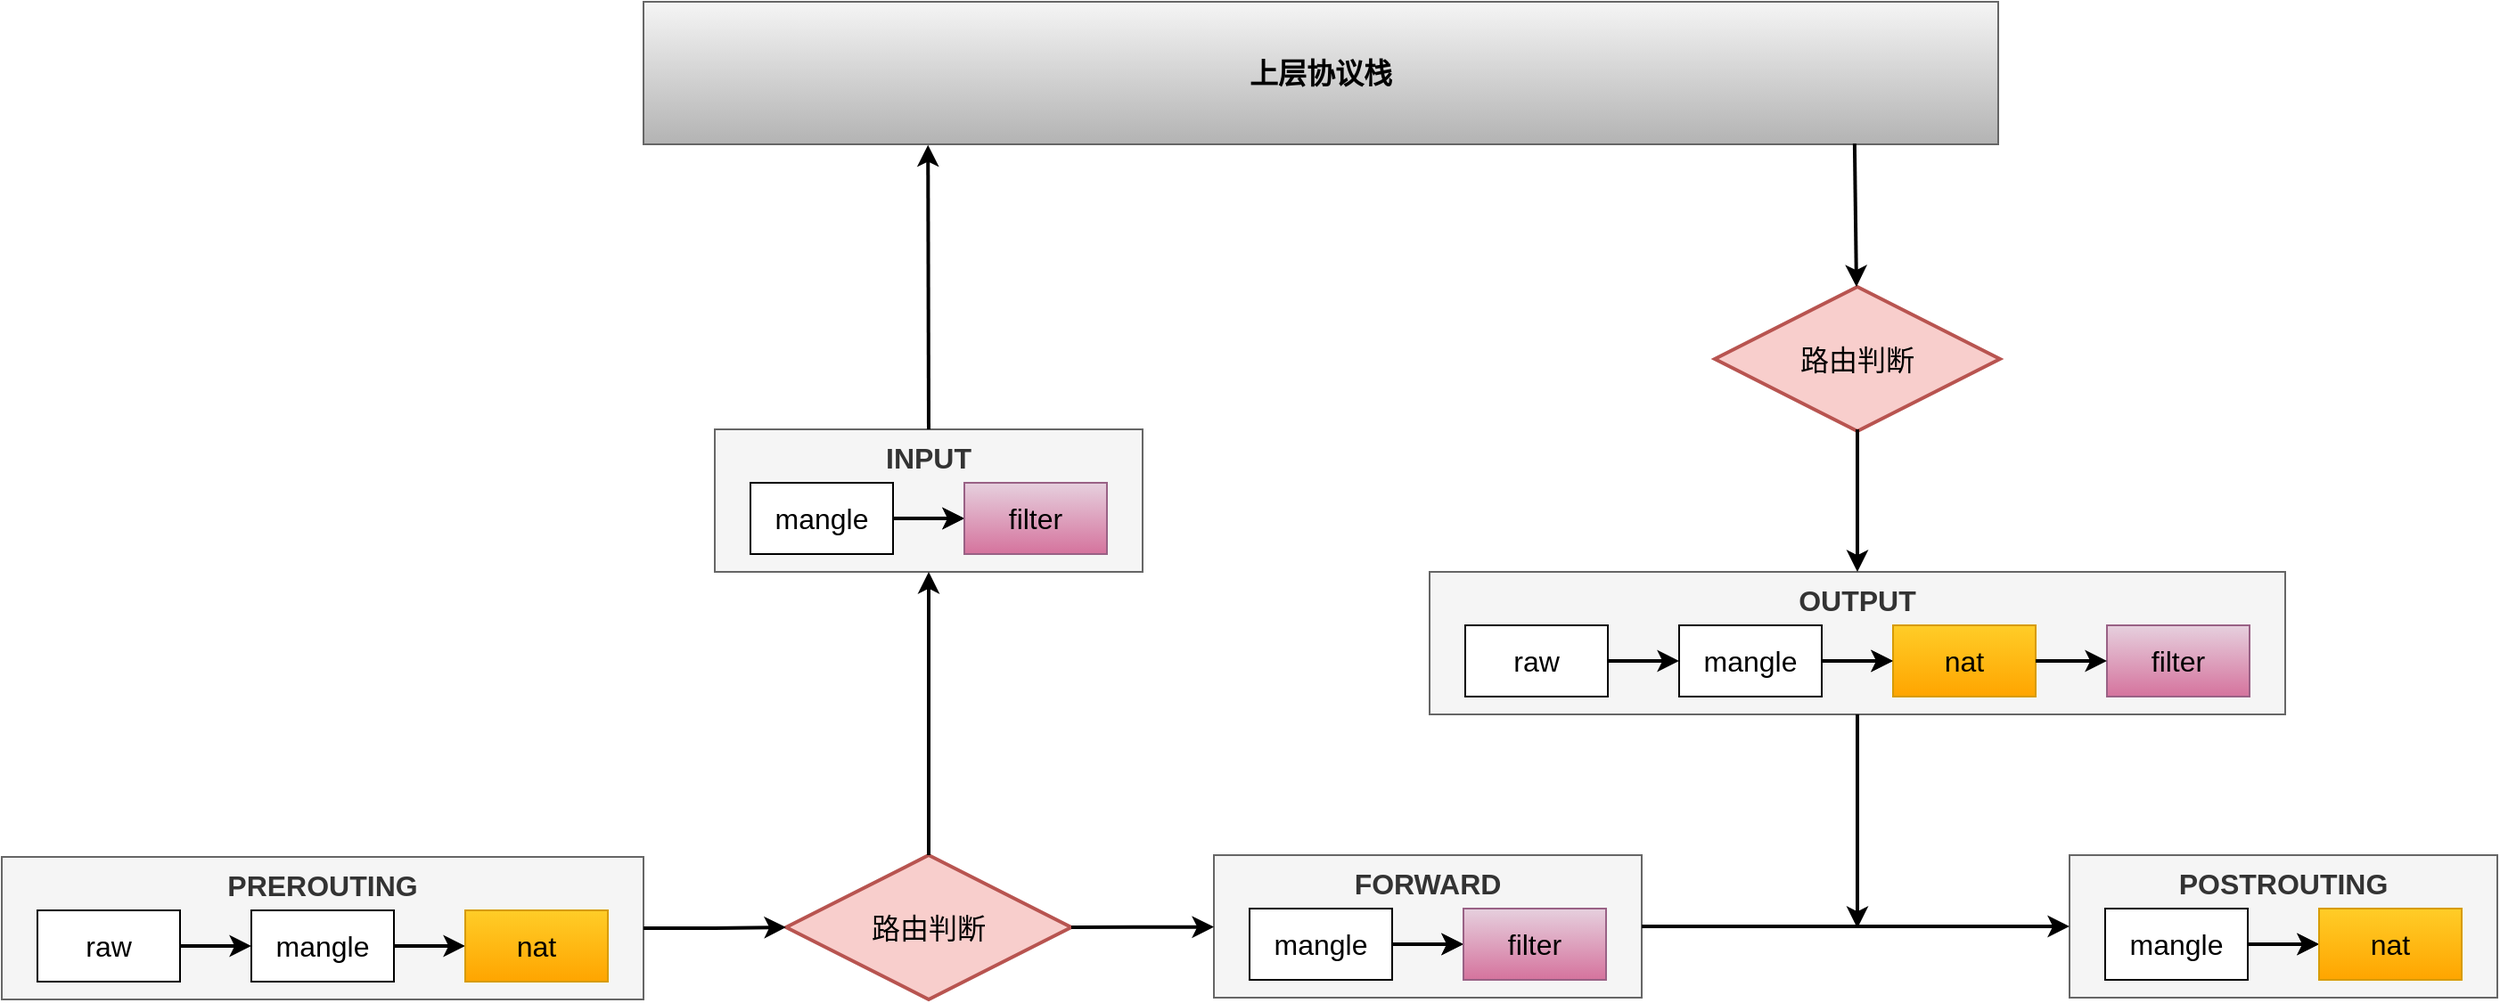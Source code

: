 <mxfile version="14.6.13" type="device"><diagram id="pNaBs3AV0nKBOBnQQBJV" name="第 1 页"><mxGraphModel dx="2125" dy="822" grid="1" gridSize="10" guides="1" tooltips="1" connect="1" arrows="1" fold="1" page="1" pageScale="1" pageWidth="827" pageHeight="1169" math="0" shadow="0"><root><mxCell id="0"/><mxCell id="1" parent="0"/><mxCell id="Tct9Qz3CFLtTF8MP_4Y4-1" value="&lt;font style=&quot;font-size: 16px&quot;&gt;路由判断&lt;/font&gt;" style="strokeWidth=2;html=1;shape=mxgraph.flowchart.decision;whiteSpace=wrap;fillColor=#f8cecc;strokeColor=#b85450;" parent="1" vertex="1"><mxGeometry x="400" y="639" width="160" height="81" as="geometry"/></mxCell><mxCell id="Tct9Qz3CFLtTF8MP_4Y4-2" value="&lt;div&gt;&lt;span&gt;&lt;font style=&quot;font-size: 16px&quot;&gt;&lt;b&gt;PREROUTING&lt;/b&gt;&lt;/font&gt;&lt;/span&gt;&lt;/div&gt;" style="rounded=0;whiteSpace=wrap;html=1;fillColor=#f5f5f5;strokeColor=#666666;fontColor=#333333;align=center;labelPosition=center;verticalLabelPosition=middle;verticalAlign=top;" parent="1" vertex="1"><mxGeometry x="-40" y="640" width="360" height="80" as="geometry"/></mxCell><mxCell id="Tct9Qz3CFLtTF8MP_4Y4-10" value="&lt;font style=&quot;font-size: 16px&quot;&gt;raw&lt;/font&gt;" style="rounded=0;whiteSpace=wrap;html=1;" parent="1" vertex="1"><mxGeometry x="-20" y="670" width="80" height="40" as="geometry"/></mxCell><mxCell id="Tct9Qz3CFLtTF8MP_4Y4-18" value="" style="edgeStyle=orthogonalEdgeStyle;rounded=0;orthogonalLoop=1;jettySize=auto;html=1;strokeWidth=2;" parent="1" source="Tct9Qz3CFLtTF8MP_4Y4-11" target="Tct9Qz3CFLtTF8MP_4Y4-13" edge="1"><mxGeometry relative="1" as="geometry"/></mxCell><mxCell id="Tct9Qz3CFLtTF8MP_4Y4-11" value="&lt;font style=&quot;font-size: 16px&quot;&gt;mangle&lt;/font&gt;" style="rounded=0;whiteSpace=wrap;html=1;" parent="1" vertex="1"><mxGeometry x="100" y="670" width="80" height="40" as="geometry"/></mxCell><mxCell id="Tct9Qz3CFLtTF8MP_4Y4-12" value="" style="endArrow=classic;html=1;strokeWidth=2;exitX=1;exitY=0.5;exitDx=0;exitDy=0;" parent="1" source="Tct9Qz3CFLtTF8MP_4Y4-10" target="Tct9Qz3CFLtTF8MP_4Y4-11" edge="1"><mxGeometry width="50" height="50" relative="1" as="geometry"><mxPoint x="100" y="870" as="sourcePoint"/><mxPoint x="150" y="820" as="targetPoint"/></mxGeometry></mxCell><mxCell id="Tct9Qz3CFLtTF8MP_4Y4-13" value="&lt;font style=&quot;font-size: 16px&quot;&gt;nat&lt;/font&gt;" style="rounded=0;whiteSpace=wrap;html=1;fillColor=#ffcd28;strokeColor=#d79b00;gradientColor=#ffa500;" parent="1" vertex="1"><mxGeometry x="220" y="670" width="80" height="40" as="geometry"/></mxCell><mxCell id="Tct9Qz3CFLtTF8MP_4Y4-19" value="&lt;div&gt;&lt;span&gt;&lt;font style=&quot;font-size: 16px&quot;&gt;&lt;b&gt;INPUT&lt;/b&gt;&lt;/font&gt;&lt;/span&gt;&lt;/div&gt;" style="rounded=0;whiteSpace=wrap;html=1;fillColor=#f5f5f5;strokeColor=#666666;fontColor=#333333;align=center;labelPosition=center;verticalLabelPosition=middle;verticalAlign=top;" parent="1" vertex="1"><mxGeometry x="360" y="400" width="240" height="80" as="geometry"/></mxCell><mxCell id="Tct9Qz3CFLtTF8MP_4Y4-21" value="" style="edgeStyle=orthogonalEdgeStyle;rounded=0;orthogonalLoop=1;jettySize=auto;html=1;strokeWidth=2;" parent="1" source="Tct9Qz3CFLtTF8MP_4Y4-22" edge="1"><mxGeometry relative="1" as="geometry"><mxPoint x="500" y="450" as="targetPoint"/></mxGeometry></mxCell><mxCell id="Tct9Qz3CFLtTF8MP_4Y4-22" value="&lt;font style=&quot;font-size: 16px&quot;&gt;mangle&lt;/font&gt;" style="rounded=0;whiteSpace=wrap;html=1;" parent="1" vertex="1"><mxGeometry x="380" y="430" width="80" height="40" as="geometry"/></mxCell><mxCell id="Tct9Qz3CFLtTF8MP_4Y4-25" value="" style="endArrow=classic;html=1;strokeWidth=2;exitX=1;exitY=0.5;exitDx=0;exitDy=0;entryX=0;entryY=0.5;entryDx=0;entryDy=0;" parent="1" source="Tct9Qz3CFLtTF8MP_4Y4-22" edge="1"><mxGeometry width="50" height="50" relative="1" as="geometry"><mxPoint x="620" y="630" as="sourcePoint"/><mxPoint x="500" y="450" as="targetPoint"/></mxGeometry></mxCell><mxCell id="Tct9Qz3CFLtTF8MP_4Y4-26" value="&lt;font style=&quot;font-size: 16px&quot;&gt;filter&lt;/font&gt;" style="rounded=0;whiteSpace=wrap;html=1;fillColor=#e6d0de;strokeColor=#996185;gradientColor=#d5739d;" parent="1" vertex="1"><mxGeometry x="500" y="430" width="80" height="40" as="geometry"/></mxCell><mxCell id="Tct9Qz3CFLtTF8MP_4Y4-28" value="" style="edgeStyle=orthogonalEdgeStyle;rounded=0;orthogonalLoop=1;jettySize=auto;html=1;strokeWidth=2;exitX=1;exitY=0.5;exitDx=0;exitDy=0;" parent="1" source="Tct9Qz3CFLtTF8MP_4Y4-2" target="Tct9Qz3CFLtTF8MP_4Y4-1" edge="1"><mxGeometry relative="1" as="geometry"><mxPoint x="190" y="700" as="sourcePoint"/><mxPoint x="230" y="700" as="targetPoint"/></mxGeometry></mxCell><mxCell id="Tct9Qz3CFLtTF8MP_4Y4-29" value="&lt;div&gt;&lt;span&gt;&lt;font style=&quot;font-size: 16px&quot;&gt;&lt;b&gt;OUTPUT&lt;/b&gt;&lt;/font&gt;&lt;/span&gt;&lt;/div&gt;" style="rounded=0;whiteSpace=wrap;html=1;fillColor=#f5f5f5;strokeColor=#666666;fontColor=#333333;align=center;labelPosition=center;verticalLabelPosition=middle;verticalAlign=top;" parent="1" vertex="1"><mxGeometry x="761" y="480" width="480" height="80" as="geometry"/></mxCell><mxCell id="Tct9Qz3CFLtTF8MP_4Y4-30" value="&lt;font style=&quot;font-size: 16px&quot;&gt;raw&lt;/font&gt;" style="rounded=0;whiteSpace=wrap;html=1;" parent="1" vertex="1"><mxGeometry x="781" y="510" width="80" height="40" as="geometry"/></mxCell><mxCell id="Tct9Qz3CFLtTF8MP_4Y4-31" value="" style="edgeStyle=orthogonalEdgeStyle;rounded=0;orthogonalLoop=1;jettySize=auto;html=1;strokeWidth=2;" parent="1" source="Tct9Qz3CFLtTF8MP_4Y4-32" target="Tct9Qz3CFLtTF8MP_4Y4-34" edge="1"><mxGeometry relative="1" as="geometry"/></mxCell><mxCell id="Tct9Qz3CFLtTF8MP_4Y4-32" value="&lt;font style=&quot;font-size: 16px&quot;&gt;mangle&lt;/font&gt;" style="rounded=0;whiteSpace=wrap;html=1;" parent="1" vertex="1"><mxGeometry x="901" y="510" width="80" height="40" as="geometry"/></mxCell><mxCell id="Tct9Qz3CFLtTF8MP_4Y4-33" value="" style="endArrow=classic;html=1;strokeWidth=2;exitX=1;exitY=0.5;exitDx=0;exitDy=0;" parent="1" source="Tct9Qz3CFLtTF8MP_4Y4-30" target="Tct9Qz3CFLtTF8MP_4Y4-32" edge="1"><mxGeometry width="50" height="50" relative="1" as="geometry"><mxPoint x="901" y="710" as="sourcePoint"/><mxPoint x="951" y="660" as="targetPoint"/></mxGeometry></mxCell><mxCell id="Tct9Qz3CFLtTF8MP_4Y4-34" value="&lt;font style=&quot;font-size: 16px&quot;&gt;nat&lt;/font&gt;" style="rounded=0;whiteSpace=wrap;html=1;fillColor=#ffcd28;strokeColor=#d79b00;gradientColor=#ffa500;" parent="1" vertex="1"><mxGeometry x="1021" y="510" width="80" height="40" as="geometry"/></mxCell><mxCell id="Tct9Qz3CFLtTF8MP_4Y4-35" value="" style="endArrow=classic;html=1;strokeWidth=2;exitX=1;exitY=0.5;exitDx=0;exitDy=0;entryX=0;entryY=0.5;entryDx=0;entryDy=0;" parent="1" source="Tct9Qz3CFLtTF8MP_4Y4-32" target="Tct9Qz3CFLtTF8MP_4Y4-34" edge="1"><mxGeometry width="50" height="50" relative="1" as="geometry"><mxPoint x="1141" y="710" as="sourcePoint"/><mxPoint x="1141" y="530" as="targetPoint"/></mxGeometry></mxCell><mxCell id="Tct9Qz3CFLtTF8MP_4Y4-36" value="&lt;font style=&quot;font-size: 16px&quot;&gt;filter&lt;/font&gt;" style="rounded=0;whiteSpace=wrap;html=1;fillColor=#e6d0de;strokeColor=#996185;gradientColor=#d5739d;" parent="1" vertex="1"><mxGeometry x="1141" y="510" width="80" height="40" as="geometry"/></mxCell><mxCell id="Tct9Qz3CFLtTF8MP_4Y4-37" value="" style="endArrow=classic;html=1;strokeWidth=2;exitX=1;exitY=0.5;exitDx=0;exitDy=0;entryX=0;entryY=0.5;entryDx=0;entryDy=0;" parent="1" target="Tct9Qz3CFLtTF8MP_4Y4-36" edge="1"><mxGeometry width="50" height="50" relative="1" as="geometry"><mxPoint x="1101" y="530" as="sourcePoint"/><mxPoint x="1261" y="530" as="targetPoint"/></mxGeometry></mxCell><mxCell id="Tct9Qz3CFLtTF8MP_4Y4-39" value="&lt;div&gt;&lt;span&gt;&lt;font style=&quot;font-size: 16px&quot;&gt;&lt;b&gt;FORWARD&lt;/b&gt;&lt;/font&gt;&lt;/span&gt;&lt;/div&gt;" style="rounded=0;whiteSpace=wrap;html=1;fillColor=#f5f5f5;strokeColor=#666666;fontColor=#333333;align=center;labelPosition=center;verticalLabelPosition=middle;verticalAlign=top;" parent="1" vertex="1"><mxGeometry x="640" y="639" width="240" height="80" as="geometry"/></mxCell><mxCell id="Tct9Qz3CFLtTF8MP_4Y4-40" value="" style="edgeStyle=orthogonalEdgeStyle;rounded=0;orthogonalLoop=1;jettySize=auto;html=1;strokeWidth=2;" parent="1" source="Tct9Qz3CFLtTF8MP_4Y4-41" edge="1"><mxGeometry relative="1" as="geometry"><mxPoint x="780" y="689" as="targetPoint"/></mxGeometry></mxCell><mxCell id="Tct9Qz3CFLtTF8MP_4Y4-41" value="&lt;font style=&quot;font-size: 16px&quot;&gt;mangle&lt;/font&gt;" style="rounded=0;whiteSpace=wrap;html=1;" parent="1" vertex="1"><mxGeometry x="660" y="669" width="80" height="40" as="geometry"/></mxCell><mxCell id="Tct9Qz3CFLtTF8MP_4Y4-42" value="" style="endArrow=classic;html=1;strokeWidth=2;exitX=1;exitY=0.5;exitDx=0;exitDy=0;entryX=0;entryY=0.5;entryDx=0;entryDy=0;" parent="1" source="Tct9Qz3CFLtTF8MP_4Y4-41" edge="1"><mxGeometry width="50" height="50" relative="1" as="geometry"><mxPoint x="900" y="869" as="sourcePoint"/><mxPoint x="780" y="689" as="targetPoint"/></mxGeometry></mxCell><mxCell id="Tct9Qz3CFLtTF8MP_4Y4-43" value="&lt;font style=&quot;font-size: 16px&quot;&gt;filter&lt;/font&gt;" style="rounded=0;whiteSpace=wrap;html=1;fillColor=#e6d0de;strokeColor=#996185;gradientColor=#d5739d;" parent="1" vertex="1"><mxGeometry x="780" y="669" width="80" height="40" as="geometry"/></mxCell><mxCell id="Tct9Qz3CFLtTF8MP_4Y4-45" value="" style="endArrow=classic;html=1;strokeWidth=2;exitX=1;exitY=0.5;exitDx=0;exitDy=0;exitPerimeter=0;" parent="1" source="Tct9Qz3CFLtTF8MP_4Y4-1" target="Tct9Qz3CFLtTF8MP_4Y4-39" edge="1"><mxGeometry width="50" height="50" relative="1" as="geometry"><mxPoint x="590" y="460" as="sourcePoint"/><mxPoint x="640" y="410" as="targetPoint"/></mxGeometry></mxCell><mxCell id="Tct9Qz3CFLtTF8MP_4Y4-46" value="&lt;font style=&quot;font-size: 16px&quot;&gt;路由判断&lt;/font&gt;" style="strokeWidth=2;html=1;shape=mxgraph.flowchart.decision;whiteSpace=wrap;fillColor=#f8cecc;strokeColor=#b85450;" parent="1" vertex="1"><mxGeometry x="921" y="320" width="160" height="81" as="geometry"/></mxCell><mxCell id="Tct9Qz3CFLtTF8MP_4Y4-47" value="" style="endArrow=classic;html=1;strokeWidth=2;exitX=0.5;exitY=1;exitDx=0;exitDy=0;" parent="1" source="Tct9Qz3CFLtTF8MP_4Y4-29" edge="1"><mxGeometry width="50" height="50" relative="1" as="geometry"><mxPoint x="1050" y="580" as="sourcePoint"/><mxPoint x="1001" y="680" as="targetPoint"/></mxGeometry></mxCell><mxCell id="Tct9Qz3CFLtTF8MP_4Y4-48" value="" style="endArrow=classic;html=1;strokeWidth=2;exitX=0.5;exitY=0;exitDx=0;exitDy=0;exitPerimeter=0;" parent="1" source="Tct9Qz3CFLtTF8MP_4Y4-1" edge="1"><mxGeometry width="50" height="50" relative="1" as="geometry"><mxPoint x="1011" y="490" as="sourcePoint"/><mxPoint x="480" y="480" as="targetPoint"/></mxGeometry></mxCell><mxCell id="Tct9Qz3CFLtTF8MP_4Y4-49" value="&lt;span style=&quot;font-size: 16px&quot;&gt;&lt;b&gt;上层协议栈&lt;/b&gt;&lt;/span&gt;" style="rounded=0;whiteSpace=wrap;html=1;fillColor=#f5f5f5;strokeColor=#666666;align=center;labelPosition=center;verticalLabelPosition=middle;verticalAlign=middle;gradientColor=#b3b3b3;" parent="1" vertex="1"><mxGeometry x="320" y="160" width="760" height="80" as="geometry"/></mxCell><mxCell id="Tct9Qz3CFLtTF8MP_4Y4-50" value="" style="endArrow=classic;html=1;strokeWidth=2;exitX=0.5;exitY=0;exitDx=0;exitDy=0;entryX=0.21;entryY=1.004;entryDx=0;entryDy=0;entryPerimeter=0;" parent="1" source="Tct9Qz3CFLtTF8MP_4Y4-19" target="Tct9Qz3CFLtTF8MP_4Y4-49" edge="1"><mxGeometry width="50" height="50" relative="1" as="geometry"><mxPoint x="490" y="649" as="sourcePoint"/><mxPoint x="482" y="241" as="targetPoint"/></mxGeometry></mxCell><mxCell id="Tct9Qz3CFLtTF8MP_4Y4-51" value="" style="endArrow=classic;html=1;strokeWidth=2;exitX=0.894;exitY=0.995;exitDx=0;exitDy=0;exitPerimeter=0;" parent="1" source="Tct9Qz3CFLtTF8MP_4Y4-49" target="Tct9Qz3CFLtTF8MP_4Y4-46" edge="1"><mxGeometry width="50" height="50" relative="1" as="geometry"><mxPoint x="1011" y="490" as="sourcePoint"/><mxPoint x="1011" y="410" as="targetPoint"/></mxGeometry></mxCell><mxCell id="Tct9Qz3CFLtTF8MP_4Y4-62" value="&lt;span style=&quot;font-size: 16px&quot;&gt;&lt;b&gt;POSTROUTING&lt;/b&gt;&lt;/span&gt;" style="rounded=0;whiteSpace=wrap;html=1;fillColor=#f5f5f5;strokeColor=#666666;fontColor=#333333;align=center;labelPosition=center;verticalLabelPosition=middle;verticalAlign=top;" parent="1" vertex="1"><mxGeometry x="1120" y="639" width="240" height="80" as="geometry"/></mxCell><mxCell id="Tct9Qz3CFLtTF8MP_4Y4-63" value="" style="edgeStyle=orthogonalEdgeStyle;rounded=0;orthogonalLoop=1;jettySize=auto;html=1;strokeWidth=2;" parent="1" source="Tct9Qz3CFLtTF8MP_4Y4-64" edge="1"><mxGeometry relative="1" as="geometry"><mxPoint x="1260" y="689" as="targetPoint"/></mxGeometry></mxCell><mxCell id="Tct9Qz3CFLtTF8MP_4Y4-64" value="&lt;font style=&quot;font-size: 16px&quot;&gt;mangle&lt;/font&gt;" style="rounded=0;whiteSpace=wrap;html=1;" parent="1" vertex="1"><mxGeometry x="1140" y="669" width="80" height="40" as="geometry"/></mxCell><mxCell id="Tct9Qz3CFLtTF8MP_4Y4-65" value="" style="endArrow=classic;html=1;strokeWidth=2;exitX=1;exitY=0.5;exitDx=0;exitDy=0;entryX=0;entryY=0.5;entryDx=0;entryDy=0;" parent="1" source="Tct9Qz3CFLtTF8MP_4Y4-64" edge="1"><mxGeometry width="50" height="50" relative="1" as="geometry"><mxPoint x="1380" y="869" as="sourcePoint"/><mxPoint x="1260" y="689" as="targetPoint"/></mxGeometry></mxCell><mxCell id="Tct9Qz3CFLtTF8MP_4Y4-66" value="&lt;span style=&quot;font-size: 16px&quot;&gt;nat&lt;/span&gt;" style="rounded=0;whiteSpace=wrap;html=1;fillColor=#ffcd28;strokeColor=#d79b00;gradientColor=#ffa500;" parent="1" vertex="1"><mxGeometry x="1260" y="669" width="80" height="40" as="geometry"/></mxCell><mxCell id="Tct9Qz3CFLtTF8MP_4Y4-67" value="" style="endArrow=classic;html=1;strokeWidth=2;exitX=1;exitY=0.5;exitDx=0;exitDy=0;" parent="1" source="Tct9Qz3CFLtTF8MP_4Y4-39" target="Tct9Qz3CFLtTF8MP_4Y4-62" edge="1"><mxGeometry width="50" height="50" relative="1" as="geometry"><mxPoint x="1040" y="679.5" as="sourcePoint"/><mxPoint x="1120" y="410" as="targetPoint"/></mxGeometry></mxCell><mxCell id="_rYN7VNmP01RD5z878R0-1" value="" style="endArrow=classic;html=1;strokeWidth=2;entryX=0.5;entryY=0;entryDx=0;entryDy=0;" edge="1" parent="1" target="Tct9Qz3CFLtTF8MP_4Y4-29"><mxGeometry width="50" height="50" relative="1" as="geometry"><mxPoint x="1001" y="400" as="sourcePoint"/><mxPoint x="1010.477" y="330" as="targetPoint"/></mxGeometry></mxCell></root></mxGraphModel></diagram></mxfile>